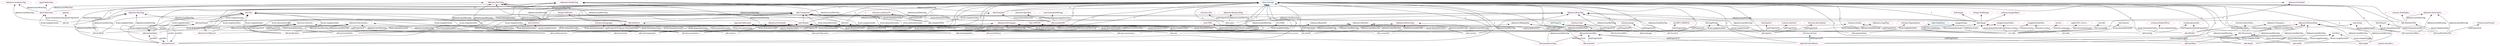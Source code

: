 digraph G {
  rankdir=BT
  node[height=.3]
"http://w3id.org/oseg/ont/okh#Image" [fillcolor="#1f77b4" color="#1f77b4" label="okh:Image"]
"http://w3id.org/oseg/ont/okh#Standard" [fillcolor="#1f77b4" color="#1f77b4" label="okh:Standard"]
"http://ns.nature.com/terms/Publication" [fillcolor="#1f77b4" color="#1f77b4" label="npg:Publication"]
"http://purl.org/dc/terms/Standard" [fillcolor="#1f77b4" color="#1f77b4" label="dcterms:Standard"]
"http://purl.org/dc/dcmitype/StillImage" [fillcolor="#1f77b4" color="#1f77b4" label="dctype:StillImage"]
"http://w3id.org/oseg/ont/okh#Publication" [fillcolor="#1f77b4" color="#1f77b4" label="okh:Publication"]
"http://www.w3.org/1999/02/22-rdf-syntax-ns#Property" [fillcolor="#1f77b4" color="#1f77b4" label="rdf:Property"]
"http://w3id.org/oseg/ont/okh#ManifestFile" [fillcolor="#1f77b4" color="#1f77b4" label="okh:ManifestFile"]
"http://schema.org/TextDigitalDocument" [fillcolor="#1f77b4" color="#1f77b4" label="schema:TextDigita..."]
"http://schema.org/ImageObject" [fillcolor="#1f77b4" color="#1f77b4" label="schema:ImageObject"]
"http://spdx.org/rdf/terms#SpdxItem" [fillcolor="#1f77b4" color="#1f77b4" label="spdx:SpdxItem"]
"http://w3id.org/oseg/ont/okh#Software" [fillcolor="#1f77b4" color="#1f77b4" label="okh:Software"]
"http://w3id.org/oseg/ont/okh#Module" [fillcolor="#1f77b4" color="#1f77b4" label="okh:Module"]
"http://w3id.org/oseg/ont/ods#File" [fillcolor="#1f77b4" color="#1f77b4" label="ods:File"]
"http://purl.org/dc/terms/SizeOrDuration" [fillcolor="#1f77b4" color="#1f77b4" label="dcterms:SizeOrDur..."]
"http://xmlns.com/foaf/0.1/Image" [fillcolor="#1f77b4" color="#1f77b4" label="foaf:Image"]
"http://purl.org/dc/dcmitype/Software" [fillcolor="#1f77b4" color="#1f77b4" label="dctype:Software"]
"http://w3id.org/oseg/ont/okh#Part" [fillcolor="#1f77b4" color="#1f77b4" label="okh:Part"]
"http://w3id.org/oseg/ont/okh#Component" [fillcolor="#1f77b4" color="#1f77b4" label="okh:Component"]
"http://www.w3.org/2004/02/skos/core#Concept" [fillcolor="#1f77b4" color="#1f77b4" label="skos:Concept"]
"http://w3id.org/oseg/ont/okh#Dimensions" [fillcolor="#1f77b4" color="#1f77b4" label="okh:Dimensions"]
"http://w3id.org/oseg/ont/okhmeta#AcademicTag" [fillcolor="#e377c2" color="#e377c2" label="okhmeta:AcademicTag"]
"http://w3id.org/oseg/ont/okh#productionMetadata" [fillcolor="#e377c2" color="#e377c2" label="okh:productionMet..."]
"http://w3id.org/oseg/ont/okh#functionalMetadata" [fillcolor="#e377c2" color="#e377c2" label="okh:functionalMet..."]
"http://w3id.org/oseg/ont/okh#hasTag" [fillcolor="#e377c2" color="#e377c2" label="okh:hasTag"]
"http://w3id.org/oseg/ont/okhmeta#BasicTag" [fillcolor="#e377c2" color="#e377c2" label="okhmeta:BasicTag"]
"http://w3id.org/oseg/ont/okh" [fillcolor="#e377c2" color="#e377c2" label="ns1:okh"]
"http://purl.org/dc/terms/SizeOrDuration" [fillcolor="#e377c2" color="#e377c2" label="dcterms:SizeOrDur..."]
"http://w3id.org/oseg/ont/okh#Image" [fillcolor="#e377c2" color="#e377c2" label="okh:Image"]
"http://w3id.org/oseg/ont/okh#Module" [fillcolor="#e377c2" color="#e377c2" label="okh:Module"]
"http://w3id.org/oseg/ont/okhmeta#PhysicalTag" [fillcolor="#e377c2" color="#e377c2" label="okhmeta:PhysicalTag"]
"http://w3id.org/oseg/ont/okh#versionOf" [fillcolor="#e377c2" color="#e377c2" label="okh:versionOf"]
"http://w3id.org/oseg/ont/okh#Dimensions" [fillcolor="#e377c2" color="#e377c2" label="okh:Dimensions"]
"http://w3id.org/oseg/ont/okhmeta#PartsTag" [fillcolor="#e377c2" color="#e377c2" label="okhmeta:PartsTag"]
"http://schema.org/inLanguage" [fillcolor="#e377c2" color="#e377c2" label="schema:inLanguage"]
"http://w3id.org/oseg/ont/okh#Component" [fillcolor="#e377c2" color="#e377c2" label="okh:Component"]
"http://w3id.org/oseg/ont/oseg-profiles#Iopa" [fillcolor="#e377c2" color="#e377c2" label="osegprof:Iopa"]
"http://w3id.org/oseg/ont/okh#hasAuxiliary" [fillcolor="#e377c2" color="#e377c2" label="okh:hasAuxiliary"]
"http://w3id.org/oseg/ont/okhmeta#MakingTag" [fillcolor="#e377c2" color="#e377c2" label="okhmeta:MakingTag"]
"http://ns.nature.com/terms/Publication" [fillcolor="#e377c2" color="#e377c2" label="npg:Publication"]
"http://xmlns.com/foaf/0.1/Image" [fillcolor="#e377c2" color="#e377c2" label="foaf:Image"]
"http://w3id.org/oseg/ont/ods#File" [fillcolor="#e377c2" color="#e377c2" label="ods:File"]
"http://w3id.org/oseg/ont/okh#documentationLanguage" [fillcolor="#e377c2" color="#e377c2" label="okh:documentation..."]
"http://w3id.org/oseg/ont/okh#hasSoftware" [fillcolor="#e377c2" color="#e377c2" label="okh:hasSoftware"]
"http://w3id.org/oseg/ont/okh#Part" [fillcolor="#e377c2" color="#e377c2" label="okh:Part"]
"http://w3id.org/oseg/ont/okh#standardID" [fillcolor="#e377c2" color="#e377c2" label="okh:standardID"]
"http://w3id.org/oseg/ont/okh#hasSource" [fillcolor="#e377c2" color="#e377c2" label="okh:hasSource"]
"http://w3id.org/oseg/ont/okh#function" [fillcolor="#e377c2" color="#e377c2" label="okh:function"]
"http://w3id.org/oseg/ont/okhmeta#QualityTag" [fillcolor="#e377c2" color="#e377c2" label="okhmeta:QualityTag"]
"http://w3id.org/oseg/ont/okhmeta#DataGatheringTag" [fillcolor="#e377c2" color="#e377c2" label="okhmeta:DataGathe..."]
"http://purl.org/dc/terms/hasFormat" [fillcolor="#e377c2" color="#e377c2" label="dcterms:hasFormat"]
"http://w3id.org/oseg/ont/okh#normalizedManifestContent" [fillcolor="#e377c2" color="#e377c2" label="okh:normalizedMan..."]
"http://purl.org/dc/terms/conformsTo" [fillcolor="#e377c2" color="#e377c2" label="dcterms:conformsTo"]
"http://w3id.org/oseg/ont/okh#doi" [fillcolor="#e377c2" color="#e377c2" label="okh:doi"]
"http://w3id.org/oseg/ont/okh#documentationReadinessLevel" [fillcolor="#e377c2" color="#e377c2" label="okh:documentation..."]
"http://purl.org/dc/terms/identifier" [fillcolor="#e377c2" color="#e377c2" label="dcterms:identifier"]
"http://w3id.org/oseg/ont/okh#width" [fillcolor="#e377c2" color="#e377c2" label="okh:width"]
"http://www.w3.org/2001/XMLSchema#string" [fillcolor="#e377c2" color="#e377c2" label="xsd:string"]
"http://purl.org/dc/terms/description" [fillcolor="#e377c2" color="#e377c2" label="dcterms:description"]
"http://w3id.org/oseg/ont/okh#Standard" [fillcolor="#e377c2" color="#e377c2" label="okh:Standard"]
"http://w3id.org/oseg/ont/okh#hasExport" [fillcolor="#e377c2" color="#e377c2" label="okh:hasExport"]
"http://w3id.org/oseg/ont/okh#hasManifestFile" [fillcolor="#e377c2" color="#e377c2" label="okh:hasManifestFile"]
"http://w3id.org/oseg/ont/okh#hasPublication" [fillcolor="#e377c2" color="#e377c2" label="okh:hasPublication"]
"http://purl.org/dc/dcmitype/Software" [fillcolor="#e377c2" color="#e377c2" label="dctype:Software"]
"http://w3id.org/oseg/ont/okh#Dataset" [fillcolor="#e377c2" color="#e377c2" label="okh:Dataset"]
"http://w3id.org/oseg/ont/okhmeta#DataTag" [fillcolor="#e377c2" color="#e377c2" label="okhmeta:DataTag"]
"http://xmlns.com/foaf/0.1/depicts" [fillcolor="#e377c2" color="#e377c2" label="foaf:depicts"]
"http://w3id.org/oseg/ont/okh#height" [fillcolor="#e377c2" color="#e377c2" label="okh:height"]
"http://w3id.org/oseg/ont/oseg-profiles#martinHaeuer" [fillcolor="#e377c2" color="#e377c2" label="osegprof:martinHa..."]
"http://schema.org/version" [fillcolor="#e377c2" color="#e377c2" label="schema:version"]
"http://w3id.org/oseg/ont/okh#Software" [fillcolor="#e377c2" color="#e377c2" label="okh:Software"]
"http://w3id.org/oseg/ont/okhmeta#RequiredTag" [fillcolor="#e377c2" color="#e377c2" label="okhmeta:RequiredTag"]
"http://w3id.org/oseg/ont/okh#hasUserManual" [fillcolor="#e377c2" color="#e377c2" label="okh:hasUserManual"]
"http://w3id.org/oseg/ont/okh#attestation" [fillcolor="#e377c2" color="#e377c2" label="okh:attestation"]
"http://w3id.org/oseg/ont/okh#depth" [fillcolor="#e377c2" color="#e377c2" label="okh:depth"]
"http://www.w3.org/2001/XMLSchema#float" [fillcolor="#e377c2" color="#e377c2" label="xsd:float"]
"http://w3id.org/oseg/ont/okhmeta#ExtendedInfoTag" [fillcolor="#e377c2" color="#e377c2" label="okhmeta:ExtendedI..."]
"http://w3id.org/oseg/ont/okh#release" [fillcolor="#e377c2" color="#e377c2" label="okh:release"]
"http://w3id.org/oseg/ont/otrl#ODRL" [fillcolor="#e377c2" color="#e377c2" label="otrl:ODRL"]
"http://w3id.org/oseg/ont/okh#technologyReadinessLevel" [fillcolor="#e377c2" color="#e377c2" label="okh:technologyRea..."]
"http://w3id.org/oseg/ont/tsdc/core#OHTsDC" [fillcolor="#e377c2" color="#e377c2" label="tsdc:OHTsDC"]
"http://w3id.org/oseg/ont/okh#okhv" [fillcolor="#e377c2" color="#e377c2" label="okh:okhv"]
"http://purl.org/dc/dcmitype/StillImage" [fillcolor="#e377c2" color="#e377c2" label="dctype:StillImage"]
"http://w3id.org/oseg/ont/okh#hasManufacturingInstructions" [fillcolor="#e377c2" color="#e377c2" label="okh:hasManufactur..."]
"http://w3id.org/oseg/ont/okhmeta#IdentificationTag" [fillcolor="#e377c2" color="#e377c2" label="okhmeta:Identific..."]
"http://purl.org/dc/terms/title" [fillcolor="#e377c2" color="#e377c2" label="dcterms:title"]
"http://w3id.org/oseg/ont/okh#hasContributionGuide" [fillcolor="#e377c2" color="#e377c2" label="okh:hasContributi..."]
"http://schema.org/keywords" [fillcolor="#e377c2" color="#e377c2" label="schema:keywords"]
"http://w3id.org/oseg/ont/okh#ManifestFile" [fillcolor="#e377c2" color="#e377c2" label="okh:ManifestFile"]
"http://w3id.org/oseg/ont/okh#manufacturingProcess" [fillcolor="#e377c2" color="#e377c2" label="okh:manufacturing..."]
"http://purl.org/dc/terms/Standard" [fillcolor="#e377c2" color="#e377c2" label="dcterms:Standard"]
"http://w3id.org/oseg/ont/okh#hasComponent" [fillcolor="#e377c2" color="#e377c2" label="okh:hasComponent"]
"http://w3id.org/oseg/ont/okhmeta#HistoryTag" [fillcolor="#e377c2" color="#e377c2" label="okhmeta:HistoryTag"]
"http://www.w3.org/2001/XMLSchema#normalizedString" [fillcolor="#e377c2" color="#e377c2" label="xsd:normalizedString"]
"http://schema.org/Organization" [fillcolor="#e377c2" color="#e377c2" label="schema:Organization"]
"http://w3id.org/oseg/ont/okh#tsdc" [fillcolor="#e377c2" color="#e377c2" label="okh:tsdc"]
"http://schema.org/value" [fillcolor="#e377c2" color="#e377c2" label="schema:value"]
"http://schema.org/image" [fillcolor="#e377c2" color="#e377c2" label="schema:image"]
"http://w3id.org/oseg/ont/okh#depicts" [fillcolor="#e377c2" color="#e377c2" label="okh:depicts"]
"http://w3id.org/oseg/ont/okhmeta#DocumentationTag" [fillcolor="#e377c2" color="#e377c2" label="okhmeta:Documenta..."]
"http://w3id.org/oseg/ont/okhmeta#DevelopmentTag" [fillcolor="#e377c2" color="#e377c2" label="okhmeta:Developme..."]
"http://w3id.org/oseg/ont/okh#hasMass" [fillcolor="#e377c2" color="#e377c2" label="okh:hasMass"]
"http://w3id.org/oseg/ont/ods#FetchUrl" [fillcolor="#e377c2" color="#e377c2" label="ods:FetchUrl"]
"http://ns.nature.com/terms/doi" [fillcolor="#e377c2" color="#e377c2" label="npg:doi"]
"http://w3id.org/oseg/ont/oseg-profiles#robinVobruba" [fillcolor="#e377c2" color="#e377c2" label="osegprof:robinVob..."]
"http://w3id.org/oseg/ont/okh#hasReadme" [fillcolor="#e377c2" color="#e377c2" label="okh:hasReadme"]
"http://w3id.org/oseg/ont/okh#material" [fillcolor="#e377c2" color="#e377c2" label="okh:material"]
"http://w3id.org/oseg/ont/okh#hasBoM" [fillcolor="#e377c2" color="#e377c2" label="okh:hasBoM"]
"http://w3id.org/oseg/ont/okh#hasOuterDimensions" [fillcolor="#e377c2" color="#e377c2" label="okh:hasOuterDimen..."]
"http://w3id.org/oseg/ont/okh#compliesWith" [fillcolor="#e377c2" color="#e377c2" label="okh:compliesWith"]
"http://w3id.org/oseg/ont/okh#fillsSlot" [fillcolor="#e377c2" color="#e377c2" label="okh:fillsSlot"]
"http://purl.org/dc/terms/instructionalMethod" [fillcolor="#e377c2" color="#e377c2" label="dcterms:instructi..."]
"http://data.epo.org/linked-data/def/patent/classificationIPCInventive" [fillcolor="#e377c2" color="#e377c2" label="patent:classifica..."]
"http://purl.obolibrary.org/obo/BFO_0000016" [fillcolor="#e377c2" color="#e377c2" label="obo:BFO_0000016"]
"http://w3id.org/oseg/ont/okh#hasImage" [fillcolor="#e377c2" color="#e377c2" label="okh:hasImage"]
"http://w3id.org/oseg/ont/otrl#OTRL" [fillcolor="#e377c2" color="#e377c2" label="otrl:OTRL"]
"http://w3id.org/oseg/ont/okh#forkOf" [fillcolor="#e377c2" color="#e377c2" label="okh:forkOf"]
"http://schema.org/ImageObject" [fillcolor="#e377c2" color="#e377c2" label="schema:ImageObject"]
"http://www.w3.org/1999/02/22-rdf-syntax-ns#langString" [fillcolor="#e377c2" color="#e377c2" label="rdf:langString"]
"http://schema.org/DefinedTerm" [fillcolor="#e377c2" color="#e377c2" label="schema:DefinedTerm"]
"http://w3id.org/oseg/ont/okh#version" [fillcolor="#e377c2" color="#e377c2" label="okh:version"]
"http://id.loc.gov/vocabulary/iso639-1/en" [fillcolor="#e377c2" color="#e377c2" label="ns3:en"]
"http://purl.org/dc/terms/format" [fillcolor="#e377c2" color="#e377c2" label="dcterms:format"]
"http://schema.org/TextDigitalDocument" [fillcolor="#e377c2" color="#e377c2" label="schema:TextDigita..."]
"http://spdx.org/licenses/GPL-3.0-or-later" [fillcolor="#e377c2" color="#e377c2" label="spdxl:GPL-3.0-or-..."]
"http://w3id.org/oseg/ont/okhmeta#TransportationTag" [fillcolor="#e377c2" color="#e377c2" label="okhmeta:Transport..."]
"http://w3id.org/oseg/ont/okh#Publication" [fillcolor="#e377c2" color="#e377c2" label="okh:Publication"]
"http://w3id.org/oseg/ont/okh#name" [fillcolor="#e377c2" color="#e377c2" label="okh:name"]
"http://w3id.org/oseg/ont/1.1.0/okh" [fillcolor="#e377c2" color="#e377c2" label="ns4:okh"]
"http://schema.org/isBasedOn" [fillcolor="#e377c2" color="#e377c2" label="schema:isBasedOn"]
"http://w3id.org/oseg/ont/okh#organization" [fillcolor="#e377c2" color="#e377c2" label="okh:organization"]
"http://ns.nature.com/terms/hasPublication" [fillcolor="#e377c2" color="#e377c2" label="npg:hasPublication"]
"http://w3id.org/oseg/ont/ods#Dataset" [fillcolor="#e377c2" color="#e377c2" label="ods:Dataset"]
"http://w3id.org/oseg/ont/okhmeta#LegalTag" [fillcolor="#e377c2" color="#e377c2" label="okhmeta:LegalTag"]
"http://schema.org/abstract" [fillcolor="#e377c2" color="#e377c2" label="schema:abstract"]
  "http://w3id.org/oseg/ont/okh#doi" -> "http://w3id.org/oseg/ont/okhmeta#AcademicTag" [label="okhmeta:hasMetaTag"]
  "http://w3id.org/oseg/ont/okh#functionalMetadata" -> "http://www.w3.org/1999/02/22-rdf-syntax-ns#Property" [label="a"]
  "http://w3id.org/oseg/ont/okh#hasTag" -> "http://www.w3.org/2004/02/skos/core#Concept" [label="a"]
  "http://w3id.org/oseg/ont/okh#depicts" -> "http://w3id.org/oseg/ont/okhmeta#BasicTag" [label="okhmeta:hasMetaTag"]
  "http://w3id.org/oseg/ont/okh" -> "http://spdx.org/rdf/terms#SpdxItem" [label="a"]
  "http://w3id.org/oseg/ont/okh#Dimensions" -> "http://purl.org/dc/terms/SizeOrDuration" [label=""]
  "http://w3id.org/oseg/ont/okh#fillsSlot" -> "http://w3id.org/oseg/ont/okh#Image" [label="dcam:domainIncludes"]
  "http://w3id.org/oseg/ont/okh" -> "http://w3id.org/oseg/ont/okh#Module" [label="void:rootResource"]
  "http://w3id.org/oseg/ont/okh#material" -> "http://w3id.org/oseg/ont/okhmeta#PhysicalTag" [label="okhmeta:hasMetaTag"]
  "http://w3id.org/oseg/ont/okh#versionOf" -> "http://www.w3.org/2004/02/skos/core#Concept" [label="a"]
  "http://w3id.org/oseg/ont/okh#hasReadme" -> "http://w3id.org/oseg/ont/okhmeta#BasicTag" [label="okhmeta:hasMetaTag"]
  "http://w3id.org/oseg/ont/okh#depth" -> "http://w3id.org/oseg/ont/okh#Dimensions" [label="dcam:domainIncludes"]
  "http://w3id.org/oseg/ont/okh#Software" -> "http://w3id.org/oseg/ont/okhmeta#PartsTag" [label="okhmeta:hasMetaTag"]
  "http://w3id.org/oseg/ont/okh#versionOf" -> "http://w3id.org/oseg/ont/okh#Module" [label="dcam:domainIncludes"]
  "http://w3id.org/oseg/ont/okh#documentationLanguage" -> "http://schema.org/inLanguage" [label="subPropertyOf"]
  "http://w3id.org/oseg/ont/okh#hasSoftware" -> "http://w3id.org/oseg/ont/okh#Module" [label="dcam:domainIncludes"]
  "http://w3id.org/oseg/ont/okh#tsdc" -> "http://w3id.org/oseg/ont/okh#Component" [label="dcam:domainIncludes"]
  "http://w3id.org/oseg/ont/okh" -> "http://w3id.org/oseg/ont/oseg-profiles#Iopa" [label="dcterms:publisher"]
  "http://w3id.org/oseg/ont/okh#hasSource" -> "http://w3id.org/oseg/ont/okh#hasAuxiliary" [label="seeAlso"]
  "http://w3id.org/oseg/ont/okh#Publication" -> "http://ns.nature.com/terms/Publication" [label=""]
  "http://w3id.org/oseg/ont/okh#Image" -> "http://xmlns.com/foaf/0.1/Image" [label=""]
  "http://w3id.org/oseg/ont/okh#hasAuxiliary" -> "http://w3id.org/oseg/ont/ods#File" [label="dcam:rangeIncludes"]
  "http://w3id.org/oseg/ont/okh#documentationLanguage" -> "http://www.w3.org/2004/02/skos/core#Concept" [label="a"]
  "http://w3id.org/oseg/ont/okh#hasImage" -> "http://w3id.org/oseg/ont/okhmeta#BasicTag" [label="okhmeta:hasMetaTag"]
  "http://w3id.org/oseg/ont/okh#hasSoftware" -> "http://www.w3.org/2004/02/skos/core#Concept" [label="a"]
  "http://w3id.org/oseg/ont/okh" -> "http://w3id.org/oseg/ont/okh#Part" [label="void:rootResource"]
  "http://w3id.org/oseg/ont/okh#standardID" -> "http://www.w3.org/2004/02/skos/core#Concept" [label="a"]
  "http://w3id.org/oseg/ont/okh#documentationLanguage" -> "http://w3id.org/oseg/ont/okh#Module" [label="dcam:domainIncludes"]
  "http://w3id.org/oseg/ont/okh#hasSource" -> "http://www.w3.org/2004/02/skos/core#Concept" [label="a"]
  "http://w3id.org/oseg/ont/okh#function" -> "http://www.w3.org/2004/02/skos/core#Concept" [label="a"]
  "http://w3id.org/oseg/ont/okh#attestation" -> "http://w3id.org/oseg/ont/okhmeta#QualityTag" [label="okhmeta:hasMetaTag"]
  "http://w3id.org/oseg/ont/okh#normalizedManifestContent" -> "http://w3id.org/oseg/ont/okhmeta#DataGatheringTag" [label="okhmeta:hasMetaTag"]
  "http://w3id.org/oseg/ont/okh#Dimensions" -> "http://www.w3.org/2004/02/skos/core#Concept" [label="a"]
  "http://w3id.org/oseg/ont/okh#hasManifestFile" -> "http://purl.org/dc/terms/hasFormat" [label="subPropertyOf"]
  "http://w3id.org/oseg/ont/okh#technologyReadinessLevel" -> "http://w3id.org/oseg/ont/okhmeta#QualityTag" [label="okhmeta:hasMetaTag"]
  "http://w3id.org/oseg/ont/okh#function" -> "http://w3id.org/oseg/ont/okh#Module" [label="dcam:domainIncludes"]
  "http://w3id.org/oseg/ont/okh#hasExport" -> "http://w3id.org/oseg/ont/okh#hasAuxiliary" [label="seeAlso"]
  "http://w3id.org/oseg/ont/okh#compliesWith" -> "http://purl.org/dc/terms/conformsTo" [label="subPropertyOf"]
  "http://w3id.org/oseg/ont/okh#doi" -> "http://www.w3.org/2004/02/skos/core#Concept" [label="a"]
  "http://w3id.org/oseg/ont/okh#standardID" -> "http://purl.org/dc/terms/identifier" [label="subPropertyOf"]
  "http://w3id.org/oseg/ont/okh#hasBoM" -> "http://w3id.org/oseg/ont/ods#File" [label="dcam:rangeIncludes"]
  "http://w3id.org/oseg/ont/okh#fillsSlot" -> "http://www.w3.org/2001/XMLSchema#string" [label="dcam:rangeIncludes"]
  "http://w3id.org/oseg/ont/okh#depicts" -> "http://purl.org/dc/terms/description" [label="subPropertyOf"]
  "http://w3id.org/oseg/ont/okh#standardID" -> "http://w3id.org/oseg/ont/okh#Standard" [label="dcam:domainIncludes"]
  "http://w3id.org/oseg/ont/okh#hasExport" -> "http://www.w3.org/2004/02/skos/core#Concept" [label="a"]
  "http://w3id.org/oseg/ont/okh#hasReadme" -> "http://w3id.org/oseg/ont/okh#Module" [label="dcam:domainIncludes"]
  "http://w3id.org/oseg/ont/okh#hasManifestFile" -> "http://www.w3.org/2004/02/skos/core#Concept" [label="a"]
  "http://w3id.org/oseg/ont/okh#Image" -> "http://w3id.org/oseg/ont/ods#File" [label=""]
  "http://w3id.org/oseg/ont/okh#hasPublication" -> "http://www.w3.org/2004/02/skos/core#Concept" [label="a"]
  "http://w3id.org/oseg/ont/okh#Software" -> "http://purl.org/dc/dcmitype/Software" [label=""]
  "http://w3id.org/oseg/ont/okh#manufacturingProcess" -> "http://w3id.org/oseg/ont/okh#productionMetadata" [label="subPropertyOf"]
  "http://w3id.org/oseg/ont/okh#hasAuxiliary" -> "http://w3id.org/oseg/ont/okh#hasExport" [label="seeAlso"]
  "http://w3id.org/oseg/ont/okh#normalizedManifestContent" -> "http://w3id.org/oseg/ont/okh#Dataset" [label="dcam:domainIncludes"]
  "http://w3id.org/oseg/ont/okh#hasSource" -> "http://w3id.org/oseg/ont/okhmeta#DataTag" [label="okhmeta:hasMetaTag"]
  "http://w3id.org/oseg/ont/okh#depicts" -> "http://xmlns.com/foaf/0.1/depicts" [label="subPropertyOf"]
  "http://w3id.org/oseg/ont/okh#hasPublication" -> "http://w3id.org/oseg/ont/okh#Module" [label="dcam:domainIncludes"]
  "http://w3id.org/oseg/ont/okh#hasManufacturingInstructions" -> "http://w3id.org/oseg/ont/okh#Module" [label="dcam:domainIncludes"]
  "http://w3id.org/oseg/ont/okh#height" -> "http://www.w3.org/2004/02/skos/core#Concept" [label="a"]
  "http://w3id.org/oseg/ont/okh#attestation" -> "http://w3id.org/oseg/ont/okh#Module" [label="dcam:domainIncludes"]
  "http://w3id.org/oseg/ont/okh#Image" -> "http://www.w3.org/2004/02/skos/core#Concept" [label="a"]
  "http://w3id.org/oseg/ont/okh#release" -> "http://w3id.org/oseg/ont/okh#Module" [label="dcam:domainIncludes"]
  "http://w3id.org/oseg/ont/okh#technologyReadinessLevel" -> "http://w3id.org/oseg/ont/okh#Module" [label="dcam:domainIncludes"]
  "http://w3id.org/oseg/ont/okh#manufacturingProcess" -> "http://w3id.org/oseg/ont/okhmeta#MakingTag" [label="okhmeta:hasMetaTag"]
  "http://w3id.org/oseg/ont/okh" -> "http://w3id.org/oseg/ont/oseg-profiles#martinHaeuer" [label="dcterms:creator"]
  "http://w3id.org/oseg/ont/okh#productionMetadata" -> "http://w3id.org/oseg/ont/okh#Module" [label="dcam:domainIncludes"]
  "http://w3id.org/oseg/ont/okh#version" -> "http://schema.org/version" [label="subPropertyOf"]
  "http://w3id.org/oseg/ont/okh#Software" -> "http://www.w3.org/2004/02/skos/core#Concept" [label="a"]
  "http://w3id.org/oseg/ont/okh#hasUserManual" -> "http://www.w3.org/2004/02/skos/core#Concept" [label="a"]
  "http://w3id.org/oseg/ont/okh#hasMass" -> "http://w3id.org/oseg/ont/okhmeta#PhysicalTag" [label="okhmeta:hasMetaTag"]
  "http://w3id.org/oseg/ont/okh#name" -> "http://w3id.org/oseg/ont/okhmeta#RequiredTag" [label="okhmeta:hasMetaTag"]
  "http://w3id.org/oseg/ont/okh#attestation" -> "http://www.w3.org/2004/02/skos/core#Concept" [label="a"]
  "http://w3id.org/oseg/ont/okh#depth" -> "http://www.w3.org/2004/02/skos/core#Concept" [label="a"]
  "http://w3id.org/oseg/ont/okh#hasManufacturingInstructions" -> "http://w3id.org/oseg/ont/okh#Part" [label="dcam:domainIncludes"]
  "http://w3id.org/oseg/ont/okh#hasMass" -> "http://www.w3.org/2001/XMLSchema#float" [label="dcam:rangeIncludes"]
  "http://w3id.org/oseg/ont/okh#tsdc" -> "http://w3id.org/oseg/ont/okhmeta#ExtendedInfoTag" [label="okhmeta:hasMetaTag"]
  "http://w3id.org/oseg/ont/okh#release" -> "http://www.w3.org/2004/02/skos/core#Concept" [label="a"]
  "http://w3id.org/oseg/ont/okh#documentationReadinessLevel" -> "http://w3id.org/oseg/ont/otrl#ODRL" [label="dcam:rangeIncludes"]
  "http://w3id.org/oseg/ont/okh#technologyReadinessLevel" -> "http://www.w3.org/2004/02/skos/core#Concept" [label="a"]
  "http://w3id.org/oseg/ont/okh#tsdc" -> "http://w3id.org/oseg/ont/tsdc/core#OHTsDC" [label="dcam:rangeIncludes"]
  "http://w3id.org/oseg/ont/okh#depth" -> "http://w3id.org/oseg/ont/okhmeta#PhysicalTag" [label="okhmeta:hasMetaTag"]
  "http://w3id.org/oseg/ont/okh#hasAuxiliary" -> "http://w3id.org/oseg/ont/okh#hasSource" [label="seeAlso"]
  "http://w3id.org/oseg/ont/okh#height" -> "http://w3id.org/oseg/ont/okh#Dimensions" [label="dcam:domainIncludes"]
  "http://w3id.org/oseg/ont/okh#Image" -> "http://purl.org/dc/dcmitype/StillImage" [label=""]
  "http://w3id.org/oseg/ont/okh#hasAuxiliary" -> "http://www.w3.org/2004/02/skos/core#Concept" [label="a"]
  "http://w3id.org/oseg/ont/okh#Module" -> "http://www.w3.org/2004/02/skos/core#Concept" [label="a"]
  "http://w3id.org/oseg/ont/okh#hasManufacturingInstructions" -> "http://www.w3.org/2004/02/skos/core#Concept" [label="a"]
  "http://w3id.org/oseg/ont/okh#width" -> "http://w3id.org/oseg/ont/okh#Dimensions" [label="dcam:domainIncludes"]
  "http://w3id.org/oseg/ont/okh#hasExport" -> "http://w3id.org/oseg/ont/okhmeta#DataTag" [label="okhmeta:hasMetaTag"]
  "http://w3id.org/oseg/ont/okh#versionOf" -> "http://w3id.org/oseg/ont/okhmeta#IdentificationTag" [label="okhmeta:hasMetaTag"]
  "http://w3id.org/oseg/ont/okh#name" -> "http://purl.org/dc/terms/title" [label="subPropertyOf"]
  "http://w3id.org/oseg/ont/okh#productionMetadata" -> "http://w3id.org/oseg/ont/okh#Part" [label="dcam:domainIncludes"]
  "http://w3id.org/oseg/ont/okh#hasContributionGuide" -> "http://www.w3.org/2004/02/skos/core#Concept" [label="a"]
  "http://w3id.org/oseg/ont/okh#hasTag" -> "http://schema.org/keywords" [label="subPropertyOf"]
  "http://w3id.org/oseg/ont/okh#hasSource" -> "http://w3id.org/oseg/ont/okh#Component" [label="dcam:domainIncludes"]
  "http://w3id.org/oseg/ont/okh#hasContributionGuide" -> "http://w3id.org/oseg/ont/okh#Module" [label="dcam:domainIncludes"]
  "http://w3id.org/oseg/ont/okh#hasSoftware" -> "http://w3id.org/oseg/ont/okh#Software" [label="dcam:rangeIncludes"]
  "http://w3id.org/oseg/ont/okh#hasManifestFile" -> "http://w3id.org/oseg/ont/okh#ManifestFile" [label="dcam:rangeIncludes"]
  "http://w3id.org/oseg/ont/okh#material" -> "http://w3id.org/oseg/ont/okh#productionMetadata" [label="subPropertyOf"]
  "http://w3id.org/oseg/ont/okh#depth" -> "http://www.w3.org/2001/XMLSchema#float" [label="dcam:rangeIncludes"]
  "http://w3id.org/oseg/ont/okh#version" -> "http://w3id.org/oseg/ont/okhmeta#IdentificationTag" [label="okhmeta:hasMetaTag"]
  "http://w3id.org/oseg/ont/okh#Standard" -> "http://purl.org/dc/terms/Standard" [label=""]
  "http://w3id.org/oseg/ont/okh#Part" -> "http://w3id.org/oseg/ont/okh#Component" [label=""]
  "http://w3id.org/oseg/ont/okh#hasComponent" -> "http://www.w3.org/2004/02/skos/core#Concept" [label="a"]
  "http://w3id.org/oseg/ont/okh#forkOf" -> "http://w3id.org/oseg/ont/okhmeta#HistoryTag" [label="okhmeta:hasMetaTag"]
  "http://w3id.org/oseg/ont/okh#hasAuxiliary" -> "http://w3id.org/oseg/ont/okhmeta#DataTag" [label="okhmeta:hasMetaTag"]
  "http://w3id.org/oseg/ont/okh#hasManifestFile" -> "http://w3id.org/oseg/ont/okh#Dataset" [label="dcam:domainIncludes"]
  "http://w3id.org/oseg/ont/okh#hasComponent" -> "http://w3id.org/oseg/ont/okh#Module" [label="dcam:domainIncludes"]
  "http://w3id.org/oseg/ont/okh#compliesWith" -> "http://w3id.org/oseg/ont/okhmeta#QualityTag" [label="okhmeta:hasMetaTag"]
  "http://w3id.org/oseg/ont/okh#standardID" -> "http://www.w3.org/2001/XMLSchema#normalizedString" [label="dcam:rangeIncludes"]
  "http://w3id.org/oseg/ont/okh#organization" -> "http://schema.org/Organization" [label="dcam:rangeIncludes"]
  "http://w3id.org/oseg/ont/okh#Module" -> "http://w3id.org/oseg/ont/okhmeta#PartsTag" [label="okhmeta:hasMetaTag"]
  "http://w3id.org/oseg/ont/okh#tsdc" -> "http://www.w3.org/2004/02/skos/core#Concept" [label="a"]
  "http://w3id.org/oseg/ont/okh#Dimensions" -> "http://w3id.org/oseg/ont/okhmeta#PhysicalTag" [label="okhmeta:hasMetaTag"]
  "http://w3id.org/oseg/ont/okh#productionMetadata" -> "http://schema.org/value" [label="subPropertyOf"]
  "http://w3id.org/oseg/ont/okh#ManifestFile" -> "http://www.w3.org/2004/02/skos/core#Concept" [label="a"]
  "http://w3id.org/oseg/ont/okh#hasImage" -> "http://schema.org/image" [label="subPropertyOf"]
  "http://w3id.org/oseg/ont/okh#hasTag" -> "http://w3id.org/oseg/ont/okh#Image" [label="dcam:domainIncludes"]
  "http://w3id.org/oseg/ont/okh#depicts" -> "http://www.w3.org/2004/02/skos/core#Concept" [label="a"]
  "http://w3id.org/oseg/ont/okh#ManifestFile" -> "http://w3id.org/oseg/ont/ods#File" [label=""]
  "http://w3id.org/oseg/ont/okh#documentationLanguage" -> "http://w3id.org/oseg/ont/okhmeta#DocumentationTag" [label="okhmeta:hasMetaTag"]
  "http://w3id.org/oseg/ont/okh#documentationReadinessLevel" -> "http://w3id.org/oseg/ont/okhmeta#DevelopmentTag" [label="okhmeta:hasMetaTag"]
  "http://w3id.org/oseg/ont/okh#release" -> "http://w3id.org/oseg/ont/ods#FetchUrl" [label="dcam:rangeIncludes"]
  "http://w3id.org/oseg/ont/okh#hasBoM" -> "http://w3id.org/oseg/ont/okh#Module" [label="dcam:domainIncludes"]
  "http://w3id.org/oseg/ont/okh#hasOuterDimensions" -> "http://w3id.org/oseg/ont/okh#Dimensions" [label="dcam:rangeIncludes"]
  "http://w3id.org/oseg/ont/okh#doi" -> "http://ns.nature.com/terms/doi" [label="subPropertyOf"]
  "http://w3id.org/oseg/ont/okh" -> "http://w3id.org/oseg/ont/oseg-profiles#robinVobruba" [label="dcterms:creator"]
  "http://w3id.org/oseg/ont/okh#compliesWith" -> "http://w3id.org/oseg/ont/okh#Standard" [label="dcam:rangeIncludes"]
  "http://w3id.org/oseg/ont/okh#Publication" -> "http://w3id.org/oseg/ont/okhmeta#AcademicTag" [label="okhmeta:hasMetaTag"]
  "http://w3id.org/oseg/ont/okh#hasReadme" -> "http://www.w3.org/2004/02/skos/core#Concept" [label="a"]
  "http://w3id.org/oseg/ont/okh#hasBoM" -> "http://www.w3.org/2004/02/skos/core#Concept" [label="a"]
  "http://w3id.org/oseg/ont/okh#hasOuterDimensions" -> "http://www.w3.org/2004/02/skos/core#Concept" [label="a"]
  "http://w3id.org/oseg/ont/okh#compliesWith" -> "http://www.w3.org/2004/02/skos/core#Concept" [label="a"]
  "http://w3id.org/oseg/ont/okh#documentationLanguage" -> "http://w3id.org/oseg/ont/okh#Software" [label="dcam:domainIncludes"]
  "http://w3id.org/oseg/ont/okh#fillsSlot" -> "http://www.w3.org/2004/02/skos/core#Concept" [label="a"]
  "http://w3id.org/oseg/ont/okh#hasOuterDimensions" -> "http://w3id.org/oseg/ont/okhmeta#PhysicalTag" [label="okhmeta:hasMetaTag"]
  "http://w3id.org/oseg/ont/okh#version" -> "http://w3id.org/oseg/ont/okhmeta#HistoryTag" [label="okhmeta:hasMetaTag"]
  "http://w3id.org/oseg/ont/okh#hasUserManual" -> "http://purl.org/dc/terms/instructionalMethod" [label="subPropertyOf"]
  "http://w3id.org/oseg/ont/okh#hasReadme" -> "http://w3id.org/oseg/ont/okhmeta#DocumentationTag" [label="okhmeta:hasMetaTag"]
  "http://w3id.org/oseg/ont/okh#hasExport" -> "http://w3id.org/oseg/ont/okh#Component" [label="dcam:domainIncludes"]
  "http://w3id.org/oseg/ont/okh#hasComponent" -> "http://w3id.org/oseg/ont/ods#FetchUrl" [label="dcam:rangeIncludes"]
  "http://w3id.org/oseg/ont/okh#height" -> "http://w3id.org/oseg/ont/okhmeta#PhysicalTag" [label="okhmeta:hasMetaTag"]
  "http://w3id.org/oseg/ont/okh#productionMetadata" -> "http://www.w3.org/2004/02/skos/core#Concept" [label="a"]
  "http://w3id.org/oseg/ont/okh#hasManufacturingInstructions" -> "http://w3id.org/oseg/ont/okhmeta#DocumentationTag" [label="okhmeta:hasMetaTag"]
  "http://w3id.org/oseg/ont/okh#function" -> "http://purl.obolibrary.org/obo/BFO_0000016" [label="subPropertyOf"]
  "http://w3id.org/oseg/ont/okh#hasExport" -> "http://w3id.org/oseg/ont/ods#File" [label="dcam:rangeIncludes"]
  "http://w3id.org/oseg/ont/okh#functionalMetadata" -> "http://www.w3.org/2004/02/skos/core#Concept" [label="a"]
  "http://w3id.org/oseg/ont/okh#height" -> "http://www.w3.org/2001/XMLSchema#float" [label="dcam:rangeIncludes"]
  "http://w3id.org/oseg/ont/okh#width" -> "http://w3id.org/oseg/ont/okhmeta#PhysicalTag" [label="okhmeta:hasMetaTag"]
  "http://w3id.org/oseg/ont/okh#hasImage" -> "http://www.w3.org/2004/02/skos/core#Concept" [label="a"]
  "http://w3id.org/oseg/ont/okh#functionalMetadata" -> "http://w3id.org/oseg/ont/okh#Module" [label="dcam:domainIncludes"]
  "http://w3id.org/oseg/ont/okh#Part" -> "http://www.w3.org/2004/02/skos/core#Concept" [label="a"]
  "http://w3id.org/oseg/ont/okh#technologyReadinessLevel" -> "http://w3id.org/oseg/ont/otrl#OTRL" [label="dcam:rangeIncludes"]
  "http://w3id.org/oseg/ont/okh#hasBoM" -> "http://w3id.org/oseg/ont/okhmeta#DataTag" [label="okhmeta:hasMetaTag"]
  "http://w3id.org/oseg/ont/okh#normalizedManifestContent" -> "http://www.w3.org/2004/02/skos/core#Concept" [label="a"]
  "http://w3id.org/oseg/ont/okh#hasMass" -> "http://w3id.org/oseg/ont/okh#productionMetadata" [label="subPropertyOf"]
  "http://w3id.org/oseg/ont/okh#hasSource" -> "http://w3id.org/oseg/ont/okhmeta#BasicTag" [label="okhmeta:hasMetaTag"]
  "http://w3id.org/oseg/ont/okh" -> "http://w3id.org/oseg/ont/oseg-profiles#robinVobruba" [label="schema:creator"]
  "http://w3id.org/oseg/ont/okh#forkOf" -> "http://www.w3.org/2004/02/skos/core#Concept" [label="a"]
  "http://w3id.org/oseg/ont/okh#hasSource" -> "http://w3id.org/oseg/ont/okh#hasExport" [label="seeAlso"]
  "http://w3id.org/oseg/ont/okh#hasBoM" -> "http://w3id.org/oseg/ont/okhmeta#PartsTag" [label="okhmeta:hasMetaTag"]
  "http://w3id.org/oseg/ont/okh#Image" -> "http://schema.org/ImageObject" [label=""]
  "http://w3id.org/oseg/ont/okh#Component" -> "http://www.w3.org/2004/02/skos/core#Concept" [label="a"]
  "http://w3id.org/oseg/ont/okh#function" -> "http://www.w3.org/1999/02/22-rdf-syntax-ns#langString" [label="dcam:rangeIncludes"]
  "http://w3id.org/oseg/ont/okh#hasManifestFile" -> "http://w3id.org/oseg/ont/okhmeta#DataGatheringTag" [label="okhmeta:hasMetaTag"]
  "http://w3id.org/oseg/ont/okh#width" -> "http://www.w3.org/2004/02/skos/core#Concept" [label="a"]
  "http://w3id.org/oseg/ont/okh#documentationReadinessLevel" -> "http://w3id.org/oseg/ont/okhmeta#QualityTag" [label="okhmeta:hasMetaTag"]
  "http://w3id.org/oseg/ont/okh#hasUserManual" -> "http://w3id.org/oseg/ont/okhmeta#DocumentationTag" [label="okhmeta:hasMetaTag"]
  "http://w3id.org/oseg/ont/okh#hasTag" -> "http://schema.org/DefinedTerm" [label="dcam:rangeIncludes"]
  "http://w3id.org/oseg/ont/okh" -> "http://id.loc.gov/vocabulary/iso639-1/en" [label="dcterms:language"]
  "http://w3id.org/oseg/ont/okh#hasUserManual" -> "http://w3id.org/oseg/ont/ods#File" [label="dcam:rangeIncludes"]
  "http://w3id.org/oseg/ont/okh#attestation" -> "http://w3id.org/oseg/ont/ods#File" [label="dcam:rangeIncludes"]
  "http://w3id.org/oseg/ont/okh#function" -> "http://w3id.org/oseg/ont/okhmeta#BasicTag" [label="okhmeta:hasMetaTag"]
  "http://w3id.org/oseg/ont/okh#hasManufacturingInstructions" -> "http://w3id.org/oseg/ont/okhmeta#MakingTag" [label="okhmeta:hasMetaTag"]
  "http://w3id.org/oseg/ont/okh#release" -> "http://w3id.org/oseg/ont/okh#Software" [label="dcam:domainIncludes"]
  "http://w3id.org/oseg/ont/okh#hasOuterDimensions" -> "http://purl.org/dc/terms/format" [label="subPropertyOf"]
  "http://w3id.org/oseg/ont/okh#name" -> "http://w3id.org/oseg/ont/okh#Component" [label="dcam:domainIncludes"]
  "http://w3id.org/oseg/ont/okh#Part" -> "http://w3id.org/oseg/ont/okhmeta#PartsTag" [label="okhmeta:hasMetaTag"]
  "http://w3id.org/oseg/ont/okh#productionMetadata" -> "http://www.w3.org/1999/02/22-rdf-syntax-ns#Property" [label="a"]
  "http://w3id.org/oseg/ont/okh#hasContributionGuide" -> "http://w3id.org/oseg/ont/okhmeta#DocumentationTag" [label="okhmeta:hasMetaTag"]
  "http://w3id.org/oseg/ont/okh" -> "http://w3id.org/oseg/ont/oseg-profiles#martinHaeuer" [label="schema:creator"]
  "http://w3id.org/oseg/ont/okh#productionMetadata" -> "http://w3id.org/oseg/ont/okhmeta#MakingTag" [label="okhmeta:hasMetaTag"]
  "http://w3id.org/oseg/ont/okh#Standard" -> "http://w3id.org/oseg/ont/okhmeta#QualityTag" [label="okhmeta:hasMetaTag"]
  "http://w3id.org/oseg/ont/okh#hasContributionGuide" -> "http://w3id.org/oseg/ont/ods#File" [label="dcam:rangeIncludes"]
  "http://w3id.org/oseg/ont/okh#Component" -> "http://w3id.org/oseg/ont/okhmeta#PartsTag" [label="okhmeta:hasMetaTag"]
  "http://w3id.org/oseg/ont/okh#ManifestFile" -> "http://schema.org/TextDigitalDocument" [label=""]
  "http://w3id.org/oseg/ont/okh#hasExport" -> "http://w3id.org/oseg/ont/okhmeta#BasicTag" [label="okhmeta:hasMetaTag"]
  "http://w3id.org/oseg/ont/okh#Image" -> "http://w3id.org/oseg/ont/okhmeta#BasicTag" [label="okhmeta:hasMetaTag"]
  "http://w3id.org/oseg/ont/okh" -> "http://purl.org/dc/terms/Standard" [label="a"]
  "http://w3id.org/oseg/ont/okh#Software" -> "http://w3id.org/oseg/ont/okh#Component" [label=""]
  "http://w3id.org/oseg/ont/okh#documentationReadinessLevel" -> "http://www.w3.org/2004/02/skos/core#Concept" [label="a"]
  "http://w3id.org/oseg/ont/okh#hasReadme" -> "http://purl.org/dc/terms/instructionalMethod" [label="subPropertyOf"]
  "http://w3id.org/oseg/ont/okh#hasSource" -> "http://w3id.org/oseg/ont/ods#File" [label="dcam:rangeIncludes"]
  "http://w3id.org/oseg/ont/okh#functionalMetadata" -> "http://schema.org/value" [label="subPropertyOf"]
  "http://w3id.org/oseg/ont/okh#documentationReadinessLevel" -> "http://w3id.org/oseg/ont/okh#Module" [label="dcam:domainIncludes"]
  "http://w3id.org/oseg/ont/okh" -> "http://spdx.org/licenses/GPL-3.0-or-later" [label="spdx:licenseDeclared"]
  "http://w3id.org/oseg/ont/okh#version" -> "http://w3id.org/oseg/ont/okh#Module" [label="dcam:domainIncludes"]
  "http://w3id.org/oseg/ont/okh#hasManufacturingInstructions" -> "http://purl.org/dc/terms/instructionalMethod" [label="subPropertyOf"]
  "http://w3id.org/oseg/ont/okh#hasExport" -> "http://w3id.org/oseg/ont/okh#hasSource" [label="seeAlso"]
  "http://w3id.org/oseg/ont/okh#Dimensions" -> "http://w3id.org/oseg/ont/okhmeta#TransportationTag" [label="okhmeta:hasMetaTag"]
  "http://w3id.org/oseg/ont/okh#hasPublication" -> "http://w3id.org/oseg/ont/okh#Publication" [label="dcam:rangeIncludes"]
  "http://w3id.org/oseg/ont/okh#version" -> "http://www.w3.org/2004/02/skos/core#Concept" [label="a"]
  "http://w3id.org/oseg/ont/okh#versionOf" -> "http://w3id.org/oseg/ont/okhmeta#HistoryTag" [label="okhmeta:hasMetaTag"]
  "http://w3id.org/oseg/ont/okh#Publication" -> "http://w3id.org/oseg/ont/okhmeta#QualityTag" [label="okhmeta:hasMetaTag"]
  "http://w3id.org/oseg/ont/okh#organization" -> "http://w3id.org/oseg/ont/okh#Module" [label="dcam:domainIncludes"]
  "http://w3id.org/oseg/ont/okh#manufacturingProcess" -> "http://www.w3.org/2004/02/skos/core#Concept" [label="a"]
  "http://w3id.org/oseg/ont/okh" -> "http://w3id.org/oseg/ont/1.1.0/okh" [label="owl:versionIRI"]
  "http://w3id.org/oseg/ont/okh#doi" -> "http://w3id.org/oseg/ont/okh#Publication" [label="dcam:domainIncludes"]
  "http://w3id.org/oseg/ont/okh#forkOf" -> "http://schema.org/isBasedOn" [label="subPropertyOf"]
  "http://w3id.org/oseg/ont/okh#forkOf" -> "http://w3id.org/oseg/ont/okh#Component" [label="dcam:rangeIncludes"]
  "http://w3id.org/oseg/ont/okh#organization" -> "http://www.w3.org/2004/02/skos/core#Concept" [label="a"]
  "http://w3id.org/oseg/ont/okh#fillsSlot" -> "http://schema.org/keywords" [label="subPropertyOf"]
  "http://w3id.org/oseg/ont/okh#documentationLanguage" -> "http://w3id.org/oseg/ont/okh#Part" [label="dcam:domainIncludes"]
  "http://w3id.org/oseg/ont/okh#Module" -> "http://w3id.org/oseg/ont/okh#Component" [label=""]
  "http://w3id.org/oseg/ont/okh#hasOuterDimensions" -> "http://w3id.org/oseg/ont/okh#productionMetadata" [label="subPropertyOf"]
  "http://w3id.org/oseg/ont/okh#hasComponent" -> "http://w3id.org/oseg/ont/okhmeta#PartsTag" [label="okhmeta:hasMetaTag"]
  "http://w3id.org/oseg/ont/okh#hasReadme" -> "http://w3id.org/oseg/ont/ods#File" [label="dcam:rangeIncludes"]
  "http://w3id.org/oseg/ont/okh#name" -> "http://w3id.org/oseg/ont/okhmeta#BasicTag" [label="okhmeta:hasMetaTag"]
  "http://w3id.org/oseg/ont/okh#hasPublication" -> "http://ns.nature.com/terms/hasPublication" [label="subPropertyOf"]
  "http://w3id.org/oseg/ont/okh#compliesWith" -> "http://w3id.org/oseg/ont/okh#Component" [label="dcam:domainIncludes"]
  "http://w3id.org/oseg/ont/okh#hasImage" -> "http://w3id.org/oseg/ont/okh#Component" [label="dcam:domainIncludes"]
  "http://w3id.org/oseg/ont/okh#okhv" -> "http://w3id.org/oseg/ont/ods#Dataset" [label="dcam:domainIncludes"]
  "http://w3id.org/oseg/ont/okh#ManifestFile" -> "http://w3id.org/oseg/ont/okhmeta#DataGatheringTag" [label="okhmeta:hasMetaTag"]
  "http://w3id.org/oseg/ont/okh#hasPublication" -> "http://w3id.org/oseg/ont/okhmeta#DevelopmentTag" [label="okhmeta:hasMetaTag"]
  "http://w3id.org/oseg/ont/okh#Standard" -> "http://www.w3.org/2004/02/skos/core#Concept" [label="a"]
  "http://w3id.org/oseg/ont/okh#hasImage" -> "http://w3id.org/oseg/ont/okh#Image" [label="dcam:rangeIncludes"]
  "http://w3id.org/oseg/ont/okh#forkOf" -> "http://w3id.org/oseg/ont/okhmeta#IdentificationTag" [label="okhmeta:hasMetaTag"]
  "http://w3id.org/oseg/ont/okh#hasContributionGuide" -> "http://purl.org/dc/terms/instructionalMethod" [label="subPropertyOf"]
  "http://w3id.org/oseg/ont/okh#normalizedManifestContent" -> "http://www.w3.org/2001/XMLSchema#string" [label="dcam:rangeIncludes"]
  "http://w3id.org/oseg/ont/okh#hasContributionGuide" -> "http://w3id.org/oseg/ont/okhmeta#ExtendedInfoTag" [label="okhmeta:hasMetaTag"]
  "http://w3id.org/oseg/ont/okh#versionOf" -> "http://w3id.org/oseg/ont/okh#Module" [label="dcam:rangeIncludes"]
  "http://w3id.org/oseg/ont/okh#Publication" -> "http://www.w3.org/2004/02/skos/core#Concept" [label="a"]
  "http://w3id.org/oseg/ont/okh#hasAuxiliary" -> "http://w3id.org/oseg/ont/okh#Component" [label="dcam:domainIncludes"]
  "http://w3id.org/oseg/ont/okh#hasMass" -> "http://www.w3.org/2004/02/skos/core#Concept" [label="a"]
  "http://w3id.org/oseg/ont/okh#attestation" -> "http://w3id.org/oseg/ont/okhmeta#DevelopmentTag" [label="okhmeta:hasMetaTag"]
  "http://w3id.org/oseg/ont/okh#organization" -> "http://w3id.org/oseg/ont/okhmeta#LegalTag" [label="okhmeta:hasMetaTag"]
  "http://w3id.org/oseg/ont/okh#hasComponent" -> "http://w3id.org/oseg/ont/okh#Component" [label="dcam:rangeIncludes"]
  "http://w3id.org/oseg/ont/okh#technologyReadinessLevel" -> "http://w3id.org/oseg/ont/okhmeta#DevelopmentTag" [label="okhmeta:hasMetaTag"]
  "http://w3id.org/oseg/ont/okh#material" -> "http://www.w3.org/2004/02/skos/core#Concept" [label="a"]
  "http://w3id.org/oseg/ont/okh#depicts" -> "http://w3id.org/oseg/ont/okh#Image" [label="dcam:domainIncludes"]
  "http://w3id.org/oseg/ont/okh#okhv" -> "http://schema.org/version" [label="subPropertyOf"]
  "http://w3id.org/oseg/ont/okh#hasUserManual" -> "http://w3id.org/oseg/ont/okh#Module" [label="dcam:domainIncludes"]
  "http://w3id.org/oseg/ont/okh#hasManufacturingInstructions" -> "http://w3id.org/oseg/ont/ods#File" [label="dcam:rangeIncludes"]
  "http://w3id.org/oseg/ont/okh#depicts" -> "http://www.w3.org/1999/02/22-rdf-syntax-ns#langString" [label="dcam:rangeIncludes"]
  "http://w3id.org/oseg/ont/okh#forkOf" -> "http://w3id.org/oseg/ont/okh#Component" [label="dcam:domainIncludes"]
  "http://w3id.org/oseg/ont/okh#depicts" -> "http://schema.org/abstract" [label="subPropertyOf"]
  "http://w3id.org/oseg/ont/okh#width" -> "http://www.w3.org/2001/XMLSchema#float" [label="dcam:rangeIncludes"]
  "http://w3id.org/oseg/ont/okh#standardID" -> "http://w3id.org/oseg/ont/okhmeta#QualityTag" [label="okhmeta:hasMetaTag"]
  "http://w3id.org/oseg/ont/okh#tsdc" -> "http://w3id.org/oseg/ont/okhmeta#IdentificationTag" [label="okhmeta:hasMetaTag"]
}
